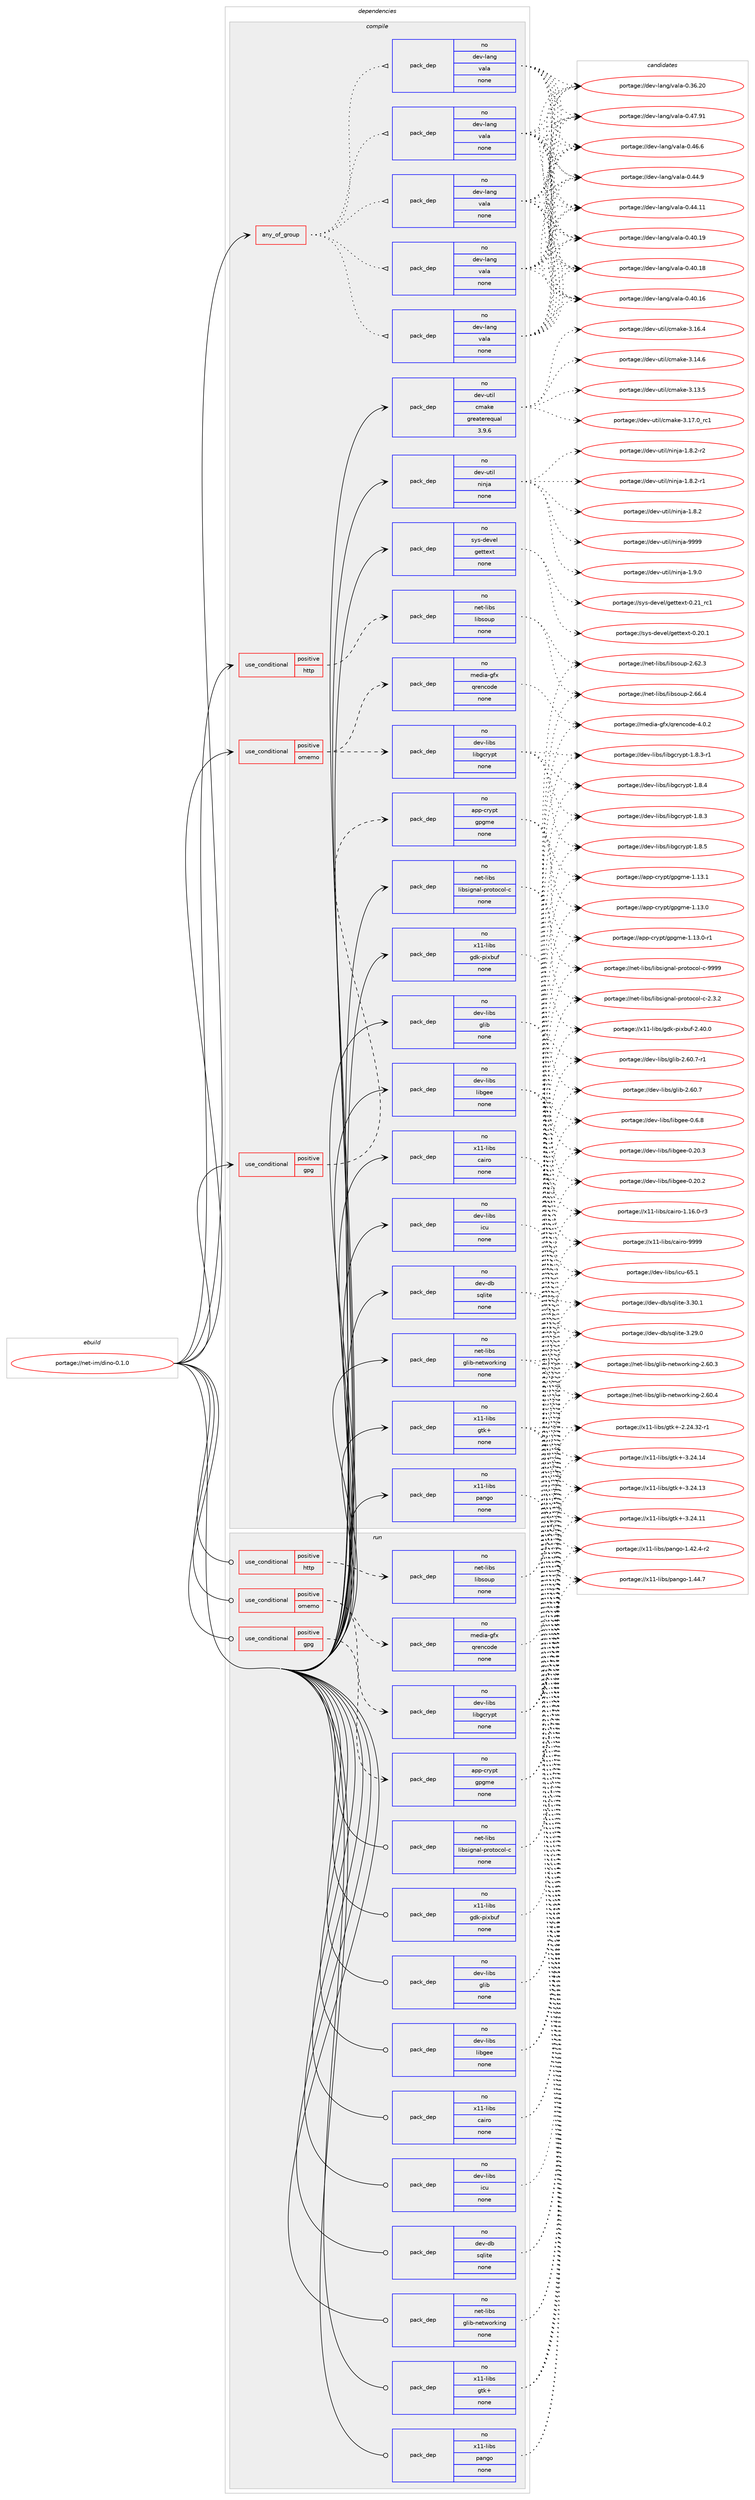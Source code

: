 digraph prolog {

# *************
# Graph options
# *************

newrank=true;
concentrate=true;
compound=true;
graph [rankdir=LR,fontname=Helvetica,fontsize=10,ranksep=1.5];#, ranksep=2.5, nodesep=0.2];
edge  [arrowhead=vee];
node  [fontname=Helvetica,fontsize=10];

# **********
# The ebuild
# **********

subgraph cluster_leftcol {
color=gray;
rank=same;
label=<<i>ebuild</i>>;
id [label="portage://net-im/dino-0.1.0", color=red, width=4, href="../net-im/dino-0.1.0.svg"];
}

# ****************
# The dependencies
# ****************

subgraph cluster_midcol {
color=gray;
label=<<i>dependencies</i>>;
subgraph cluster_compile {
fillcolor="#eeeeee";
style=filled;
label=<<i>compile</i>>;
subgraph any1776 {
dependency99131 [label=<<TABLE BORDER="0" CELLBORDER="1" CELLSPACING="0" CELLPADDING="4"><TR><TD CELLPADDING="10">any_of_group</TD></TR></TABLE>>, shape=none, color=red];subgraph pack74985 {
dependency99132 [label=<<TABLE BORDER="0" CELLBORDER="1" CELLSPACING="0" CELLPADDING="4" WIDTH="220"><TR><TD ROWSPAN="6" CELLPADDING="30">pack_dep</TD></TR><TR><TD WIDTH="110">no</TD></TR><TR><TD>dev-lang</TD></TR><TR><TD>vala</TD></TR><TR><TD>none</TD></TR><TR><TD></TD></TR></TABLE>>, shape=none, color=blue];
}
dependency99131:e -> dependency99132:w [weight=20,style="dotted",arrowhead="oinv"];
subgraph pack74986 {
dependency99133 [label=<<TABLE BORDER="0" CELLBORDER="1" CELLSPACING="0" CELLPADDING="4" WIDTH="220"><TR><TD ROWSPAN="6" CELLPADDING="30">pack_dep</TD></TR><TR><TD WIDTH="110">no</TD></TR><TR><TD>dev-lang</TD></TR><TR><TD>vala</TD></TR><TR><TD>none</TD></TR><TR><TD></TD></TR></TABLE>>, shape=none, color=blue];
}
dependency99131:e -> dependency99133:w [weight=20,style="dotted",arrowhead="oinv"];
subgraph pack74987 {
dependency99134 [label=<<TABLE BORDER="0" CELLBORDER="1" CELLSPACING="0" CELLPADDING="4" WIDTH="220"><TR><TD ROWSPAN="6" CELLPADDING="30">pack_dep</TD></TR><TR><TD WIDTH="110">no</TD></TR><TR><TD>dev-lang</TD></TR><TR><TD>vala</TD></TR><TR><TD>none</TD></TR><TR><TD></TD></TR></TABLE>>, shape=none, color=blue];
}
dependency99131:e -> dependency99134:w [weight=20,style="dotted",arrowhead="oinv"];
subgraph pack74988 {
dependency99135 [label=<<TABLE BORDER="0" CELLBORDER="1" CELLSPACING="0" CELLPADDING="4" WIDTH="220"><TR><TD ROWSPAN="6" CELLPADDING="30">pack_dep</TD></TR><TR><TD WIDTH="110">no</TD></TR><TR><TD>dev-lang</TD></TR><TR><TD>vala</TD></TR><TR><TD>none</TD></TR><TR><TD></TD></TR></TABLE>>, shape=none, color=blue];
}
dependency99131:e -> dependency99135:w [weight=20,style="dotted",arrowhead="oinv"];
subgraph pack74989 {
dependency99136 [label=<<TABLE BORDER="0" CELLBORDER="1" CELLSPACING="0" CELLPADDING="4" WIDTH="220"><TR><TD ROWSPAN="6" CELLPADDING="30">pack_dep</TD></TR><TR><TD WIDTH="110">no</TD></TR><TR><TD>dev-lang</TD></TR><TR><TD>vala</TD></TR><TR><TD>none</TD></TR><TR><TD></TD></TR></TABLE>>, shape=none, color=blue];
}
dependency99131:e -> dependency99136:w [weight=20,style="dotted",arrowhead="oinv"];
}
id:e -> dependency99131:w [weight=20,style="solid",arrowhead="vee"];
subgraph cond22283 {
dependency99137 [label=<<TABLE BORDER="0" CELLBORDER="1" CELLSPACING="0" CELLPADDING="4"><TR><TD ROWSPAN="3" CELLPADDING="10">use_conditional</TD></TR><TR><TD>positive</TD></TR><TR><TD>gpg</TD></TR></TABLE>>, shape=none, color=red];
subgraph pack74990 {
dependency99138 [label=<<TABLE BORDER="0" CELLBORDER="1" CELLSPACING="0" CELLPADDING="4" WIDTH="220"><TR><TD ROWSPAN="6" CELLPADDING="30">pack_dep</TD></TR><TR><TD WIDTH="110">no</TD></TR><TR><TD>app-crypt</TD></TR><TR><TD>gpgme</TD></TR><TR><TD>none</TD></TR><TR><TD></TD></TR></TABLE>>, shape=none, color=blue];
}
dependency99137:e -> dependency99138:w [weight=20,style="dashed",arrowhead="vee"];
}
id:e -> dependency99137:w [weight=20,style="solid",arrowhead="vee"];
subgraph cond22284 {
dependency99139 [label=<<TABLE BORDER="0" CELLBORDER="1" CELLSPACING="0" CELLPADDING="4"><TR><TD ROWSPAN="3" CELLPADDING="10">use_conditional</TD></TR><TR><TD>positive</TD></TR><TR><TD>http</TD></TR></TABLE>>, shape=none, color=red];
subgraph pack74991 {
dependency99140 [label=<<TABLE BORDER="0" CELLBORDER="1" CELLSPACING="0" CELLPADDING="4" WIDTH="220"><TR><TD ROWSPAN="6" CELLPADDING="30">pack_dep</TD></TR><TR><TD WIDTH="110">no</TD></TR><TR><TD>net-libs</TD></TR><TR><TD>libsoup</TD></TR><TR><TD>none</TD></TR><TR><TD></TD></TR></TABLE>>, shape=none, color=blue];
}
dependency99139:e -> dependency99140:w [weight=20,style="dashed",arrowhead="vee"];
}
id:e -> dependency99139:w [weight=20,style="solid",arrowhead="vee"];
subgraph cond22285 {
dependency99141 [label=<<TABLE BORDER="0" CELLBORDER="1" CELLSPACING="0" CELLPADDING="4"><TR><TD ROWSPAN="3" CELLPADDING="10">use_conditional</TD></TR><TR><TD>positive</TD></TR><TR><TD>omemo</TD></TR></TABLE>>, shape=none, color=red];
subgraph pack74992 {
dependency99142 [label=<<TABLE BORDER="0" CELLBORDER="1" CELLSPACING="0" CELLPADDING="4" WIDTH="220"><TR><TD ROWSPAN="6" CELLPADDING="30">pack_dep</TD></TR><TR><TD WIDTH="110">no</TD></TR><TR><TD>dev-libs</TD></TR><TR><TD>libgcrypt</TD></TR><TR><TD>none</TD></TR><TR><TD></TD></TR></TABLE>>, shape=none, color=blue];
}
dependency99141:e -> dependency99142:w [weight=20,style="dashed",arrowhead="vee"];
subgraph pack74993 {
dependency99143 [label=<<TABLE BORDER="0" CELLBORDER="1" CELLSPACING="0" CELLPADDING="4" WIDTH="220"><TR><TD ROWSPAN="6" CELLPADDING="30">pack_dep</TD></TR><TR><TD WIDTH="110">no</TD></TR><TR><TD>media-gfx</TD></TR><TR><TD>qrencode</TD></TR><TR><TD>none</TD></TR><TR><TD></TD></TR></TABLE>>, shape=none, color=blue];
}
dependency99141:e -> dependency99143:w [weight=20,style="dashed",arrowhead="vee"];
}
id:e -> dependency99141:w [weight=20,style="solid",arrowhead="vee"];
subgraph pack74994 {
dependency99144 [label=<<TABLE BORDER="0" CELLBORDER="1" CELLSPACING="0" CELLPADDING="4" WIDTH="220"><TR><TD ROWSPAN="6" CELLPADDING="30">pack_dep</TD></TR><TR><TD WIDTH="110">no</TD></TR><TR><TD>dev-db</TD></TR><TR><TD>sqlite</TD></TR><TR><TD>none</TD></TR><TR><TD></TD></TR></TABLE>>, shape=none, color=blue];
}
id:e -> dependency99144:w [weight=20,style="solid",arrowhead="vee"];
subgraph pack74995 {
dependency99145 [label=<<TABLE BORDER="0" CELLBORDER="1" CELLSPACING="0" CELLPADDING="4" WIDTH="220"><TR><TD ROWSPAN="6" CELLPADDING="30">pack_dep</TD></TR><TR><TD WIDTH="110">no</TD></TR><TR><TD>dev-libs</TD></TR><TR><TD>glib</TD></TR><TR><TD>none</TD></TR><TR><TD></TD></TR></TABLE>>, shape=none, color=blue];
}
id:e -> dependency99145:w [weight=20,style="solid",arrowhead="vee"];
subgraph pack74996 {
dependency99146 [label=<<TABLE BORDER="0" CELLBORDER="1" CELLSPACING="0" CELLPADDING="4" WIDTH="220"><TR><TD ROWSPAN="6" CELLPADDING="30">pack_dep</TD></TR><TR><TD WIDTH="110">no</TD></TR><TR><TD>dev-libs</TD></TR><TR><TD>icu</TD></TR><TR><TD>none</TD></TR><TR><TD></TD></TR></TABLE>>, shape=none, color=blue];
}
id:e -> dependency99146:w [weight=20,style="solid",arrowhead="vee"];
subgraph pack74997 {
dependency99147 [label=<<TABLE BORDER="0" CELLBORDER="1" CELLSPACING="0" CELLPADDING="4" WIDTH="220"><TR><TD ROWSPAN="6" CELLPADDING="30">pack_dep</TD></TR><TR><TD WIDTH="110">no</TD></TR><TR><TD>dev-libs</TD></TR><TR><TD>libgee</TD></TR><TR><TD>none</TD></TR><TR><TD></TD></TR></TABLE>>, shape=none, color=blue];
}
id:e -> dependency99147:w [weight=20,style="solid",arrowhead="vee"];
subgraph pack74998 {
dependency99148 [label=<<TABLE BORDER="0" CELLBORDER="1" CELLSPACING="0" CELLPADDING="4" WIDTH="220"><TR><TD ROWSPAN="6" CELLPADDING="30">pack_dep</TD></TR><TR><TD WIDTH="110">no</TD></TR><TR><TD>dev-util</TD></TR><TR><TD>cmake</TD></TR><TR><TD>greaterequal</TD></TR><TR><TD>3.9.6</TD></TR></TABLE>>, shape=none, color=blue];
}
id:e -> dependency99148:w [weight=20,style="solid",arrowhead="vee"];
subgraph pack74999 {
dependency99149 [label=<<TABLE BORDER="0" CELLBORDER="1" CELLSPACING="0" CELLPADDING="4" WIDTH="220"><TR><TD ROWSPAN="6" CELLPADDING="30">pack_dep</TD></TR><TR><TD WIDTH="110">no</TD></TR><TR><TD>dev-util</TD></TR><TR><TD>ninja</TD></TR><TR><TD>none</TD></TR><TR><TD></TD></TR></TABLE>>, shape=none, color=blue];
}
id:e -> dependency99149:w [weight=20,style="solid",arrowhead="vee"];
subgraph pack75000 {
dependency99150 [label=<<TABLE BORDER="0" CELLBORDER="1" CELLSPACING="0" CELLPADDING="4" WIDTH="220"><TR><TD ROWSPAN="6" CELLPADDING="30">pack_dep</TD></TR><TR><TD WIDTH="110">no</TD></TR><TR><TD>net-libs</TD></TR><TR><TD>glib-networking</TD></TR><TR><TD>none</TD></TR><TR><TD></TD></TR></TABLE>>, shape=none, color=blue];
}
id:e -> dependency99150:w [weight=20,style="solid",arrowhead="vee"];
subgraph pack75001 {
dependency99151 [label=<<TABLE BORDER="0" CELLBORDER="1" CELLSPACING="0" CELLPADDING="4" WIDTH="220"><TR><TD ROWSPAN="6" CELLPADDING="30">pack_dep</TD></TR><TR><TD WIDTH="110">no</TD></TR><TR><TD>net-libs</TD></TR><TR><TD>libsignal-protocol-c</TD></TR><TR><TD>none</TD></TR><TR><TD></TD></TR></TABLE>>, shape=none, color=blue];
}
id:e -> dependency99151:w [weight=20,style="solid",arrowhead="vee"];
subgraph pack75002 {
dependency99152 [label=<<TABLE BORDER="0" CELLBORDER="1" CELLSPACING="0" CELLPADDING="4" WIDTH="220"><TR><TD ROWSPAN="6" CELLPADDING="30">pack_dep</TD></TR><TR><TD WIDTH="110">no</TD></TR><TR><TD>sys-devel</TD></TR><TR><TD>gettext</TD></TR><TR><TD>none</TD></TR><TR><TD></TD></TR></TABLE>>, shape=none, color=blue];
}
id:e -> dependency99152:w [weight=20,style="solid",arrowhead="vee"];
subgraph pack75003 {
dependency99153 [label=<<TABLE BORDER="0" CELLBORDER="1" CELLSPACING="0" CELLPADDING="4" WIDTH="220"><TR><TD ROWSPAN="6" CELLPADDING="30">pack_dep</TD></TR><TR><TD WIDTH="110">no</TD></TR><TR><TD>x11-libs</TD></TR><TR><TD>cairo</TD></TR><TR><TD>none</TD></TR><TR><TD></TD></TR></TABLE>>, shape=none, color=blue];
}
id:e -> dependency99153:w [weight=20,style="solid",arrowhead="vee"];
subgraph pack75004 {
dependency99154 [label=<<TABLE BORDER="0" CELLBORDER="1" CELLSPACING="0" CELLPADDING="4" WIDTH="220"><TR><TD ROWSPAN="6" CELLPADDING="30">pack_dep</TD></TR><TR><TD WIDTH="110">no</TD></TR><TR><TD>x11-libs</TD></TR><TR><TD>gdk-pixbuf</TD></TR><TR><TD>none</TD></TR><TR><TD></TD></TR></TABLE>>, shape=none, color=blue];
}
id:e -> dependency99154:w [weight=20,style="solid",arrowhead="vee"];
subgraph pack75005 {
dependency99155 [label=<<TABLE BORDER="0" CELLBORDER="1" CELLSPACING="0" CELLPADDING="4" WIDTH="220"><TR><TD ROWSPAN="6" CELLPADDING="30">pack_dep</TD></TR><TR><TD WIDTH="110">no</TD></TR><TR><TD>x11-libs</TD></TR><TR><TD>gtk+</TD></TR><TR><TD>none</TD></TR><TR><TD></TD></TR></TABLE>>, shape=none, color=blue];
}
id:e -> dependency99155:w [weight=20,style="solid",arrowhead="vee"];
subgraph pack75006 {
dependency99156 [label=<<TABLE BORDER="0" CELLBORDER="1" CELLSPACING="0" CELLPADDING="4" WIDTH="220"><TR><TD ROWSPAN="6" CELLPADDING="30">pack_dep</TD></TR><TR><TD WIDTH="110">no</TD></TR><TR><TD>x11-libs</TD></TR><TR><TD>pango</TD></TR><TR><TD>none</TD></TR><TR><TD></TD></TR></TABLE>>, shape=none, color=blue];
}
id:e -> dependency99156:w [weight=20,style="solid",arrowhead="vee"];
}
subgraph cluster_compileandrun {
fillcolor="#eeeeee";
style=filled;
label=<<i>compile and run</i>>;
}
subgraph cluster_run {
fillcolor="#eeeeee";
style=filled;
label=<<i>run</i>>;
subgraph cond22286 {
dependency99157 [label=<<TABLE BORDER="0" CELLBORDER="1" CELLSPACING="0" CELLPADDING="4"><TR><TD ROWSPAN="3" CELLPADDING="10">use_conditional</TD></TR><TR><TD>positive</TD></TR><TR><TD>gpg</TD></TR></TABLE>>, shape=none, color=red];
subgraph pack75007 {
dependency99158 [label=<<TABLE BORDER="0" CELLBORDER="1" CELLSPACING="0" CELLPADDING="4" WIDTH="220"><TR><TD ROWSPAN="6" CELLPADDING="30">pack_dep</TD></TR><TR><TD WIDTH="110">no</TD></TR><TR><TD>app-crypt</TD></TR><TR><TD>gpgme</TD></TR><TR><TD>none</TD></TR><TR><TD></TD></TR></TABLE>>, shape=none, color=blue];
}
dependency99157:e -> dependency99158:w [weight=20,style="dashed",arrowhead="vee"];
}
id:e -> dependency99157:w [weight=20,style="solid",arrowhead="odot"];
subgraph cond22287 {
dependency99159 [label=<<TABLE BORDER="0" CELLBORDER="1" CELLSPACING="0" CELLPADDING="4"><TR><TD ROWSPAN="3" CELLPADDING="10">use_conditional</TD></TR><TR><TD>positive</TD></TR><TR><TD>http</TD></TR></TABLE>>, shape=none, color=red];
subgraph pack75008 {
dependency99160 [label=<<TABLE BORDER="0" CELLBORDER="1" CELLSPACING="0" CELLPADDING="4" WIDTH="220"><TR><TD ROWSPAN="6" CELLPADDING="30">pack_dep</TD></TR><TR><TD WIDTH="110">no</TD></TR><TR><TD>net-libs</TD></TR><TR><TD>libsoup</TD></TR><TR><TD>none</TD></TR><TR><TD></TD></TR></TABLE>>, shape=none, color=blue];
}
dependency99159:e -> dependency99160:w [weight=20,style="dashed",arrowhead="vee"];
}
id:e -> dependency99159:w [weight=20,style="solid",arrowhead="odot"];
subgraph cond22288 {
dependency99161 [label=<<TABLE BORDER="0" CELLBORDER="1" CELLSPACING="0" CELLPADDING="4"><TR><TD ROWSPAN="3" CELLPADDING="10">use_conditional</TD></TR><TR><TD>positive</TD></TR><TR><TD>omemo</TD></TR></TABLE>>, shape=none, color=red];
subgraph pack75009 {
dependency99162 [label=<<TABLE BORDER="0" CELLBORDER="1" CELLSPACING="0" CELLPADDING="4" WIDTH="220"><TR><TD ROWSPAN="6" CELLPADDING="30">pack_dep</TD></TR><TR><TD WIDTH="110">no</TD></TR><TR><TD>dev-libs</TD></TR><TR><TD>libgcrypt</TD></TR><TR><TD>none</TD></TR><TR><TD></TD></TR></TABLE>>, shape=none, color=blue];
}
dependency99161:e -> dependency99162:w [weight=20,style="dashed",arrowhead="vee"];
subgraph pack75010 {
dependency99163 [label=<<TABLE BORDER="0" CELLBORDER="1" CELLSPACING="0" CELLPADDING="4" WIDTH="220"><TR><TD ROWSPAN="6" CELLPADDING="30">pack_dep</TD></TR><TR><TD WIDTH="110">no</TD></TR><TR><TD>media-gfx</TD></TR><TR><TD>qrencode</TD></TR><TR><TD>none</TD></TR><TR><TD></TD></TR></TABLE>>, shape=none, color=blue];
}
dependency99161:e -> dependency99163:w [weight=20,style="dashed",arrowhead="vee"];
}
id:e -> dependency99161:w [weight=20,style="solid",arrowhead="odot"];
subgraph pack75011 {
dependency99164 [label=<<TABLE BORDER="0" CELLBORDER="1" CELLSPACING="0" CELLPADDING="4" WIDTH="220"><TR><TD ROWSPAN="6" CELLPADDING="30">pack_dep</TD></TR><TR><TD WIDTH="110">no</TD></TR><TR><TD>dev-db</TD></TR><TR><TD>sqlite</TD></TR><TR><TD>none</TD></TR><TR><TD></TD></TR></TABLE>>, shape=none, color=blue];
}
id:e -> dependency99164:w [weight=20,style="solid",arrowhead="odot"];
subgraph pack75012 {
dependency99165 [label=<<TABLE BORDER="0" CELLBORDER="1" CELLSPACING="0" CELLPADDING="4" WIDTH="220"><TR><TD ROWSPAN="6" CELLPADDING="30">pack_dep</TD></TR><TR><TD WIDTH="110">no</TD></TR><TR><TD>dev-libs</TD></TR><TR><TD>glib</TD></TR><TR><TD>none</TD></TR><TR><TD></TD></TR></TABLE>>, shape=none, color=blue];
}
id:e -> dependency99165:w [weight=20,style="solid",arrowhead="odot"];
subgraph pack75013 {
dependency99166 [label=<<TABLE BORDER="0" CELLBORDER="1" CELLSPACING="0" CELLPADDING="4" WIDTH="220"><TR><TD ROWSPAN="6" CELLPADDING="30">pack_dep</TD></TR><TR><TD WIDTH="110">no</TD></TR><TR><TD>dev-libs</TD></TR><TR><TD>icu</TD></TR><TR><TD>none</TD></TR><TR><TD></TD></TR></TABLE>>, shape=none, color=blue];
}
id:e -> dependency99166:w [weight=20,style="solid",arrowhead="odot"];
subgraph pack75014 {
dependency99167 [label=<<TABLE BORDER="0" CELLBORDER="1" CELLSPACING="0" CELLPADDING="4" WIDTH="220"><TR><TD ROWSPAN="6" CELLPADDING="30">pack_dep</TD></TR><TR><TD WIDTH="110">no</TD></TR><TR><TD>dev-libs</TD></TR><TR><TD>libgee</TD></TR><TR><TD>none</TD></TR><TR><TD></TD></TR></TABLE>>, shape=none, color=blue];
}
id:e -> dependency99167:w [weight=20,style="solid",arrowhead="odot"];
subgraph pack75015 {
dependency99168 [label=<<TABLE BORDER="0" CELLBORDER="1" CELLSPACING="0" CELLPADDING="4" WIDTH="220"><TR><TD ROWSPAN="6" CELLPADDING="30">pack_dep</TD></TR><TR><TD WIDTH="110">no</TD></TR><TR><TD>net-libs</TD></TR><TR><TD>glib-networking</TD></TR><TR><TD>none</TD></TR><TR><TD></TD></TR></TABLE>>, shape=none, color=blue];
}
id:e -> dependency99168:w [weight=20,style="solid",arrowhead="odot"];
subgraph pack75016 {
dependency99169 [label=<<TABLE BORDER="0" CELLBORDER="1" CELLSPACING="0" CELLPADDING="4" WIDTH="220"><TR><TD ROWSPAN="6" CELLPADDING="30">pack_dep</TD></TR><TR><TD WIDTH="110">no</TD></TR><TR><TD>net-libs</TD></TR><TR><TD>libsignal-protocol-c</TD></TR><TR><TD>none</TD></TR><TR><TD></TD></TR></TABLE>>, shape=none, color=blue];
}
id:e -> dependency99169:w [weight=20,style="solid",arrowhead="odot"];
subgraph pack75017 {
dependency99170 [label=<<TABLE BORDER="0" CELLBORDER="1" CELLSPACING="0" CELLPADDING="4" WIDTH="220"><TR><TD ROWSPAN="6" CELLPADDING="30">pack_dep</TD></TR><TR><TD WIDTH="110">no</TD></TR><TR><TD>x11-libs</TD></TR><TR><TD>cairo</TD></TR><TR><TD>none</TD></TR><TR><TD></TD></TR></TABLE>>, shape=none, color=blue];
}
id:e -> dependency99170:w [weight=20,style="solid",arrowhead="odot"];
subgraph pack75018 {
dependency99171 [label=<<TABLE BORDER="0" CELLBORDER="1" CELLSPACING="0" CELLPADDING="4" WIDTH="220"><TR><TD ROWSPAN="6" CELLPADDING="30">pack_dep</TD></TR><TR><TD WIDTH="110">no</TD></TR><TR><TD>x11-libs</TD></TR><TR><TD>gdk-pixbuf</TD></TR><TR><TD>none</TD></TR><TR><TD></TD></TR></TABLE>>, shape=none, color=blue];
}
id:e -> dependency99171:w [weight=20,style="solid",arrowhead="odot"];
subgraph pack75019 {
dependency99172 [label=<<TABLE BORDER="0" CELLBORDER="1" CELLSPACING="0" CELLPADDING="4" WIDTH="220"><TR><TD ROWSPAN="6" CELLPADDING="30">pack_dep</TD></TR><TR><TD WIDTH="110">no</TD></TR><TR><TD>x11-libs</TD></TR><TR><TD>gtk+</TD></TR><TR><TD>none</TD></TR><TR><TD></TD></TR></TABLE>>, shape=none, color=blue];
}
id:e -> dependency99172:w [weight=20,style="solid",arrowhead="odot"];
subgraph pack75020 {
dependency99173 [label=<<TABLE BORDER="0" CELLBORDER="1" CELLSPACING="0" CELLPADDING="4" WIDTH="220"><TR><TD ROWSPAN="6" CELLPADDING="30">pack_dep</TD></TR><TR><TD WIDTH="110">no</TD></TR><TR><TD>x11-libs</TD></TR><TR><TD>pango</TD></TR><TR><TD>none</TD></TR><TR><TD></TD></TR></TABLE>>, shape=none, color=blue];
}
id:e -> dependency99173:w [weight=20,style="solid",arrowhead="odot"];
}
}

# **************
# The candidates
# **************

subgraph cluster_choices {
rank=same;
color=gray;
label=<<i>candidates</i>>;

subgraph choice74985 {
color=black;
nodesep=1;
choice10010111845108971101034711897108974548465255465749 [label="portage://dev-lang/vala-0.47.91", color=red, width=4,href="../dev-lang/vala-0.47.91.svg"];
choice100101118451089711010347118971089745484652544654 [label="portage://dev-lang/vala-0.46.6", color=red, width=4,href="../dev-lang/vala-0.46.6.svg"];
choice100101118451089711010347118971089745484652524657 [label="portage://dev-lang/vala-0.44.9", color=red, width=4,href="../dev-lang/vala-0.44.9.svg"];
choice10010111845108971101034711897108974548465252464949 [label="portage://dev-lang/vala-0.44.11", color=red, width=4,href="../dev-lang/vala-0.44.11.svg"];
choice10010111845108971101034711897108974548465248464957 [label="portage://dev-lang/vala-0.40.19", color=red, width=4,href="../dev-lang/vala-0.40.19.svg"];
choice10010111845108971101034711897108974548465248464956 [label="portage://dev-lang/vala-0.40.18", color=red, width=4,href="../dev-lang/vala-0.40.18.svg"];
choice10010111845108971101034711897108974548465248464954 [label="portage://dev-lang/vala-0.40.16", color=red, width=4,href="../dev-lang/vala-0.40.16.svg"];
choice10010111845108971101034711897108974548465154465048 [label="portage://dev-lang/vala-0.36.20", color=red, width=4,href="../dev-lang/vala-0.36.20.svg"];
dependency99132:e -> choice10010111845108971101034711897108974548465255465749:w [style=dotted,weight="100"];
dependency99132:e -> choice100101118451089711010347118971089745484652544654:w [style=dotted,weight="100"];
dependency99132:e -> choice100101118451089711010347118971089745484652524657:w [style=dotted,weight="100"];
dependency99132:e -> choice10010111845108971101034711897108974548465252464949:w [style=dotted,weight="100"];
dependency99132:e -> choice10010111845108971101034711897108974548465248464957:w [style=dotted,weight="100"];
dependency99132:e -> choice10010111845108971101034711897108974548465248464956:w [style=dotted,weight="100"];
dependency99132:e -> choice10010111845108971101034711897108974548465248464954:w [style=dotted,weight="100"];
dependency99132:e -> choice10010111845108971101034711897108974548465154465048:w [style=dotted,weight="100"];
}
subgraph choice74986 {
color=black;
nodesep=1;
choice10010111845108971101034711897108974548465255465749 [label="portage://dev-lang/vala-0.47.91", color=red, width=4,href="../dev-lang/vala-0.47.91.svg"];
choice100101118451089711010347118971089745484652544654 [label="portage://dev-lang/vala-0.46.6", color=red, width=4,href="../dev-lang/vala-0.46.6.svg"];
choice100101118451089711010347118971089745484652524657 [label="portage://dev-lang/vala-0.44.9", color=red, width=4,href="../dev-lang/vala-0.44.9.svg"];
choice10010111845108971101034711897108974548465252464949 [label="portage://dev-lang/vala-0.44.11", color=red, width=4,href="../dev-lang/vala-0.44.11.svg"];
choice10010111845108971101034711897108974548465248464957 [label="portage://dev-lang/vala-0.40.19", color=red, width=4,href="../dev-lang/vala-0.40.19.svg"];
choice10010111845108971101034711897108974548465248464956 [label="portage://dev-lang/vala-0.40.18", color=red, width=4,href="../dev-lang/vala-0.40.18.svg"];
choice10010111845108971101034711897108974548465248464954 [label="portage://dev-lang/vala-0.40.16", color=red, width=4,href="../dev-lang/vala-0.40.16.svg"];
choice10010111845108971101034711897108974548465154465048 [label="portage://dev-lang/vala-0.36.20", color=red, width=4,href="../dev-lang/vala-0.36.20.svg"];
dependency99133:e -> choice10010111845108971101034711897108974548465255465749:w [style=dotted,weight="100"];
dependency99133:e -> choice100101118451089711010347118971089745484652544654:w [style=dotted,weight="100"];
dependency99133:e -> choice100101118451089711010347118971089745484652524657:w [style=dotted,weight="100"];
dependency99133:e -> choice10010111845108971101034711897108974548465252464949:w [style=dotted,weight="100"];
dependency99133:e -> choice10010111845108971101034711897108974548465248464957:w [style=dotted,weight="100"];
dependency99133:e -> choice10010111845108971101034711897108974548465248464956:w [style=dotted,weight="100"];
dependency99133:e -> choice10010111845108971101034711897108974548465248464954:w [style=dotted,weight="100"];
dependency99133:e -> choice10010111845108971101034711897108974548465154465048:w [style=dotted,weight="100"];
}
subgraph choice74987 {
color=black;
nodesep=1;
choice10010111845108971101034711897108974548465255465749 [label="portage://dev-lang/vala-0.47.91", color=red, width=4,href="../dev-lang/vala-0.47.91.svg"];
choice100101118451089711010347118971089745484652544654 [label="portage://dev-lang/vala-0.46.6", color=red, width=4,href="../dev-lang/vala-0.46.6.svg"];
choice100101118451089711010347118971089745484652524657 [label="portage://dev-lang/vala-0.44.9", color=red, width=4,href="../dev-lang/vala-0.44.9.svg"];
choice10010111845108971101034711897108974548465252464949 [label="portage://dev-lang/vala-0.44.11", color=red, width=4,href="../dev-lang/vala-0.44.11.svg"];
choice10010111845108971101034711897108974548465248464957 [label="portage://dev-lang/vala-0.40.19", color=red, width=4,href="../dev-lang/vala-0.40.19.svg"];
choice10010111845108971101034711897108974548465248464956 [label="portage://dev-lang/vala-0.40.18", color=red, width=4,href="../dev-lang/vala-0.40.18.svg"];
choice10010111845108971101034711897108974548465248464954 [label="portage://dev-lang/vala-0.40.16", color=red, width=4,href="../dev-lang/vala-0.40.16.svg"];
choice10010111845108971101034711897108974548465154465048 [label="portage://dev-lang/vala-0.36.20", color=red, width=4,href="../dev-lang/vala-0.36.20.svg"];
dependency99134:e -> choice10010111845108971101034711897108974548465255465749:w [style=dotted,weight="100"];
dependency99134:e -> choice100101118451089711010347118971089745484652544654:w [style=dotted,weight="100"];
dependency99134:e -> choice100101118451089711010347118971089745484652524657:w [style=dotted,weight="100"];
dependency99134:e -> choice10010111845108971101034711897108974548465252464949:w [style=dotted,weight="100"];
dependency99134:e -> choice10010111845108971101034711897108974548465248464957:w [style=dotted,weight="100"];
dependency99134:e -> choice10010111845108971101034711897108974548465248464956:w [style=dotted,weight="100"];
dependency99134:e -> choice10010111845108971101034711897108974548465248464954:w [style=dotted,weight="100"];
dependency99134:e -> choice10010111845108971101034711897108974548465154465048:w [style=dotted,weight="100"];
}
subgraph choice74988 {
color=black;
nodesep=1;
choice10010111845108971101034711897108974548465255465749 [label="portage://dev-lang/vala-0.47.91", color=red, width=4,href="../dev-lang/vala-0.47.91.svg"];
choice100101118451089711010347118971089745484652544654 [label="portage://dev-lang/vala-0.46.6", color=red, width=4,href="../dev-lang/vala-0.46.6.svg"];
choice100101118451089711010347118971089745484652524657 [label="portage://dev-lang/vala-0.44.9", color=red, width=4,href="../dev-lang/vala-0.44.9.svg"];
choice10010111845108971101034711897108974548465252464949 [label="portage://dev-lang/vala-0.44.11", color=red, width=4,href="../dev-lang/vala-0.44.11.svg"];
choice10010111845108971101034711897108974548465248464957 [label="portage://dev-lang/vala-0.40.19", color=red, width=4,href="../dev-lang/vala-0.40.19.svg"];
choice10010111845108971101034711897108974548465248464956 [label="portage://dev-lang/vala-0.40.18", color=red, width=4,href="../dev-lang/vala-0.40.18.svg"];
choice10010111845108971101034711897108974548465248464954 [label="portage://dev-lang/vala-0.40.16", color=red, width=4,href="../dev-lang/vala-0.40.16.svg"];
choice10010111845108971101034711897108974548465154465048 [label="portage://dev-lang/vala-0.36.20", color=red, width=4,href="../dev-lang/vala-0.36.20.svg"];
dependency99135:e -> choice10010111845108971101034711897108974548465255465749:w [style=dotted,weight="100"];
dependency99135:e -> choice100101118451089711010347118971089745484652544654:w [style=dotted,weight="100"];
dependency99135:e -> choice100101118451089711010347118971089745484652524657:w [style=dotted,weight="100"];
dependency99135:e -> choice10010111845108971101034711897108974548465252464949:w [style=dotted,weight="100"];
dependency99135:e -> choice10010111845108971101034711897108974548465248464957:w [style=dotted,weight="100"];
dependency99135:e -> choice10010111845108971101034711897108974548465248464956:w [style=dotted,weight="100"];
dependency99135:e -> choice10010111845108971101034711897108974548465248464954:w [style=dotted,weight="100"];
dependency99135:e -> choice10010111845108971101034711897108974548465154465048:w [style=dotted,weight="100"];
}
subgraph choice74989 {
color=black;
nodesep=1;
choice10010111845108971101034711897108974548465255465749 [label="portage://dev-lang/vala-0.47.91", color=red, width=4,href="../dev-lang/vala-0.47.91.svg"];
choice100101118451089711010347118971089745484652544654 [label="portage://dev-lang/vala-0.46.6", color=red, width=4,href="../dev-lang/vala-0.46.6.svg"];
choice100101118451089711010347118971089745484652524657 [label="portage://dev-lang/vala-0.44.9", color=red, width=4,href="../dev-lang/vala-0.44.9.svg"];
choice10010111845108971101034711897108974548465252464949 [label="portage://dev-lang/vala-0.44.11", color=red, width=4,href="../dev-lang/vala-0.44.11.svg"];
choice10010111845108971101034711897108974548465248464957 [label="portage://dev-lang/vala-0.40.19", color=red, width=4,href="../dev-lang/vala-0.40.19.svg"];
choice10010111845108971101034711897108974548465248464956 [label="portage://dev-lang/vala-0.40.18", color=red, width=4,href="../dev-lang/vala-0.40.18.svg"];
choice10010111845108971101034711897108974548465248464954 [label="portage://dev-lang/vala-0.40.16", color=red, width=4,href="../dev-lang/vala-0.40.16.svg"];
choice10010111845108971101034711897108974548465154465048 [label="portage://dev-lang/vala-0.36.20", color=red, width=4,href="../dev-lang/vala-0.36.20.svg"];
dependency99136:e -> choice10010111845108971101034711897108974548465255465749:w [style=dotted,weight="100"];
dependency99136:e -> choice100101118451089711010347118971089745484652544654:w [style=dotted,weight="100"];
dependency99136:e -> choice100101118451089711010347118971089745484652524657:w [style=dotted,weight="100"];
dependency99136:e -> choice10010111845108971101034711897108974548465252464949:w [style=dotted,weight="100"];
dependency99136:e -> choice10010111845108971101034711897108974548465248464957:w [style=dotted,weight="100"];
dependency99136:e -> choice10010111845108971101034711897108974548465248464956:w [style=dotted,weight="100"];
dependency99136:e -> choice10010111845108971101034711897108974548465248464954:w [style=dotted,weight="100"];
dependency99136:e -> choice10010111845108971101034711897108974548465154465048:w [style=dotted,weight="100"];
}
subgraph choice74990 {
color=black;
nodesep=1;
choice9711211245991141211121164710311210310910145494649514649 [label="portage://app-crypt/gpgme-1.13.1", color=red, width=4,href="../app-crypt/gpgme-1.13.1.svg"];
choice97112112459911412111211647103112103109101454946495146484511449 [label="portage://app-crypt/gpgme-1.13.0-r1", color=red, width=4,href="../app-crypt/gpgme-1.13.0-r1.svg"];
choice9711211245991141211121164710311210310910145494649514648 [label="portage://app-crypt/gpgme-1.13.0", color=red, width=4,href="../app-crypt/gpgme-1.13.0.svg"];
dependency99138:e -> choice9711211245991141211121164710311210310910145494649514649:w [style=dotted,weight="100"];
dependency99138:e -> choice97112112459911412111211647103112103109101454946495146484511449:w [style=dotted,weight="100"];
dependency99138:e -> choice9711211245991141211121164710311210310910145494649514648:w [style=dotted,weight="100"];
}
subgraph choice74991 {
color=black;
nodesep=1;
choice1101011164510810598115471081059811511111711245504654544652 [label="portage://net-libs/libsoup-2.66.4", color=red, width=4,href="../net-libs/libsoup-2.66.4.svg"];
choice1101011164510810598115471081059811511111711245504654504651 [label="portage://net-libs/libsoup-2.62.3", color=red, width=4,href="../net-libs/libsoup-2.62.3.svg"];
dependency99140:e -> choice1101011164510810598115471081059811511111711245504654544652:w [style=dotted,weight="100"];
dependency99140:e -> choice1101011164510810598115471081059811511111711245504654504651:w [style=dotted,weight="100"];
}
subgraph choice74992 {
color=black;
nodesep=1;
choice1001011184510810598115471081059810399114121112116454946564653 [label="portage://dev-libs/libgcrypt-1.8.5", color=red, width=4,href="../dev-libs/libgcrypt-1.8.5.svg"];
choice1001011184510810598115471081059810399114121112116454946564652 [label="portage://dev-libs/libgcrypt-1.8.4", color=red, width=4,href="../dev-libs/libgcrypt-1.8.4.svg"];
choice10010111845108105981154710810598103991141211121164549465646514511449 [label="portage://dev-libs/libgcrypt-1.8.3-r1", color=red, width=4,href="../dev-libs/libgcrypt-1.8.3-r1.svg"];
choice1001011184510810598115471081059810399114121112116454946564651 [label="portage://dev-libs/libgcrypt-1.8.3", color=red, width=4,href="../dev-libs/libgcrypt-1.8.3.svg"];
dependency99142:e -> choice1001011184510810598115471081059810399114121112116454946564653:w [style=dotted,weight="100"];
dependency99142:e -> choice1001011184510810598115471081059810399114121112116454946564652:w [style=dotted,weight="100"];
dependency99142:e -> choice10010111845108105981154710810598103991141211121164549465646514511449:w [style=dotted,weight="100"];
dependency99142:e -> choice1001011184510810598115471081059810399114121112116454946564651:w [style=dotted,weight="100"];
}
subgraph choice74993 {
color=black;
nodesep=1;
choice10910110010597451031021204711311410111099111100101455246484650 [label="portage://media-gfx/qrencode-4.0.2", color=red, width=4,href="../media-gfx/qrencode-4.0.2.svg"];
dependency99143:e -> choice10910110010597451031021204711311410111099111100101455246484650:w [style=dotted,weight="100"];
}
subgraph choice74994 {
color=black;
nodesep=1;
choice10010111845100984711511310810511610145514651484649 [label="portage://dev-db/sqlite-3.30.1", color=red, width=4,href="../dev-db/sqlite-3.30.1.svg"];
choice10010111845100984711511310810511610145514650574648 [label="portage://dev-db/sqlite-3.29.0", color=red, width=4,href="../dev-db/sqlite-3.29.0.svg"];
dependency99144:e -> choice10010111845100984711511310810511610145514651484649:w [style=dotted,weight="100"];
dependency99144:e -> choice10010111845100984711511310810511610145514650574648:w [style=dotted,weight="100"];
}
subgraph choice74995 {
color=black;
nodesep=1;
choice10010111845108105981154710310810598455046544846554511449 [label="portage://dev-libs/glib-2.60.7-r1", color=red, width=4,href="../dev-libs/glib-2.60.7-r1.svg"];
choice1001011184510810598115471031081059845504654484655 [label="portage://dev-libs/glib-2.60.7", color=red, width=4,href="../dev-libs/glib-2.60.7.svg"];
dependency99145:e -> choice10010111845108105981154710310810598455046544846554511449:w [style=dotted,weight="100"];
dependency99145:e -> choice1001011184510810598115471031081059845504654484655:w [style=dotted,weight="100"];
}
subgraph choice74996 {
color=black;
nodesep=1;
choice100101118451081059811547105991174554534649 [label="portage://dev-libs/icu-65.1", color=red, width=4,href="../dev-libs/icu-65.1.svg"];
dependency99146:e -> choice100101118451081059811547105991174554534649:w [style=dotted,weight="100"];
}
subgraph choice74997 {
color=black;
nodesep=1;
choice10010111845108105981154710810598103101101454846544656 [label="portage://dev-libs/libgee-0.6.8", color=red, width=4,href="../dev-libs/libgee-0.6.8.svg"];
choice1001011184510810598115471081059810310110145484650484651 [label="portage://dev-libs/libgee-0.20.3", color=red, width=4,href="../dev-libs/libgee-0.20.3.svg"];
choice1001011184510810598115471081059810310110145484650484650 [label="portage://dev-libs/libgee-0.20.2", color=red, width=4,href="../dev-libs/libgee-0.20.2.svg"];
dependency99147:e -> choice10010111845108105981154710810598103101101454846544656:w [style=dotted,weight="100"];
dependency99147:e -> choice1001011184510810598115471081059810310110145484650484651:w [style=dotted,weight="100"];
dependency99147:e -> choice1001011184510810598115471081059810310110145484650484650:w [style=dotted,weight="100"];
}
subgraph choice74998 {
color=black;
nodesep=1;
choice1001011184511711610510847991099710710145514649554648951149949 [label="portage://dev-util/cmake-3.17.0_rc1", color=red, width=4,href="../dev-util/cmake-3.17.0_rc1.svg"];
choice1001011184511711610510847991099710710145514649544652 [label="portage://dev-util/cmake-3.16.4", color=red, width=4,href="../dev-util/cmake-3.16.4.svg"];
choice1001011184511711610510847991099710710145514649524654 [label="portage://dev-util/cmake-3.14.6", color=red, width=4,href="../dev-util/cmake-3.14.6.svg"];
choice1001011184511711610510847991099710710145514649514653 [label="portage://dev-util/cmake-3.13.5", color=red, width=4,href="../dev-util/cmake-3.13.5.svg"];
dependency99148:e -> choice1001011184511711610510847991099710710145514649554648951149949:w [style=dotted,weight="100"];
dependency99148:e -> choice1001011184511711610510847991099710710145514649544652:w [style=dotted,weight="100"];
dependency99148:e -> choice1001011184511711610510847991099710710145514649524654:w [style=dotted,weight="100"];
dependency99148:e -> choice1001011184511711610510847991099710710145514649514653:w [style=dotted,weight="100"];
}
subgraph choice74999 {
color=black;
nodesep=1;
choice1001011184511711610510847110105110106974557575757 [label="portage://dev-util/ninja-9999", color=red, width=4,href="../dev-util/ninja-9999.svg"];
choice100101118451171161051084711010511010697454946574648 [label="portage://dev-util/ninja-1.9.0", color=red, width=4,href="../dev-util/ninja-1.9.0.svg"];
choice1001011184511711610510847110105110106974549465646504511450 [label="portage://dev-util/ninja-1.8.2-r2", color=red, width=4,href="../dev-util/ninja-1.8.2-r2.svg"];
choice1001011184511711610510847110105110106974549465646504511449 [label="portage://dev-util/ninja-1.8.2-r1", color=red, width=4,href="../dev-util/ninja-1.8.2-r1.svg"];
choice100101118451171161051084711010511010697454946564650 [label="portage://dev-util/ninja-1.8.2", color=red, width=4,href="../dev-util/ninja-1.8.2.svg"];
dependency99149:e -> choice1001011184511711610510847110105110106974557575757:w [style=dotted,weight="100"];
dependency99149:e -> choice100101118451171161051084711010511010697454946574648:w [style=dotted,weight="100"];
dependency99149:e -> choice1001011184511711610510847110105110106974549465646504511450:w [style=dotted,weight="100"];
dependency99149:e -> choice1001011184511711610510847110105110106974549465646504511449:w [style=dotted,weight="100"];
dependency99149:e -> choice100101118451171161051084711010511010697454946564650:w [style=dotted,weight="100"];
}
subgraph choice75000 {
color=black;
nodesep=1;
choice110101116451081059811547103108105984511010111611911111410710511010345504654484652 [label="portage://net-libs/glib-networking-2.60.4", color=red, width=4,href="../net-libs/glib-networking-2.60.4.svg"];
choice110101116451081059811547103108105984511010111611911111410710511010345504654484651 [label="portage://net-libs/glib-networking-2.60.3", color=red, width=4,href="../net-libs/glib-networking-2.60.3.svg"];
dependency99150:e -> choice110101116451081059811547103108105984511010111611911111410710511010345504654484652:w [style=dotted,weight="100"];
dependency99150:e -> choice110101116451081059811547103108105984511010111611911111410710511010345504654484651:w [style=dotted,weight="100"];
}
subgraph choice75001 {
color=black;
nodesep=1;
choice1101011164510810598115471081059811510510311097108451121141111161119911110845994557575757 [label="portage://net-libs/libsignal-protocol-c-9999", color=red, width=4,href="../net-libs/libsignal-protocol-c-9999.svg"];
choice110101116451081059811547108105981151051031109710845112114111116111991111084599455046514650 [label="portage://net-libs/libsignal-protocol-c-2.3.2", color=red, width=4,href="../net-libs/libsignal-protocol-c-2.3.2.svg"];
dependency99151:e -> choice1101011164510810598115471081059811510510311097108451121141111161119911110845994557575757:w [style=dotted,weight="100"];
dependency99151:e -> choice110101116451081059811547108105981151051031109710845112114111116111991111084599455046514650:w [style=dotted,weight="100"];
}
subgraph choice75002 {
color=black;
nodesep=1;
choice11512111545100101118101108471031011161161011201164548465049951149949 [label="portage://sys-devel/gettext-0.21_rc1", color=red, width=4,href="../sys-devel/gettext-0.21_rc1.svg"];
choice115121115451001011181011084710310111611610112011645484650484649 [label="portage://sys-devel/gettext-0.20.1", color=red, width=4,href="../sys-devel/gettext-0.20.1.svg"];
dependency99152:e -> choice11512111545100101118101108471031011161161011201164548465049951149949:w [style=dotted,weight="100"];
dependency99152:e -> choice115121115451001011181011084710310111611610112011645484650484649:w [style=dotted,weight="100"];
}
subgraph choice75003 {
color=black;
nodesep=1;
choice120494945108105981154799971051141114557575757 [label="portage://x11-libs/cairo-9999", color=red, width=4,href="../x11-libs/cairo-9999.svg"];
choice12049494510810598115479997105114111454946495446484511451 [label="portage://x11-libs/cairo-1.16.0-r3", color=red, width=4,href="../x11-libs/cairo-1.16.0-r3.svg"];
dependency99153:e -> choice120494945108105981154799971051141114557575757:w [style=dotted,weight="100"];
dependency99153:e -> choice12049494510810598115479997105114111454946495446484511451:w [style=dotted,weight="100"];
}
subgraph choice75004 {
color=black;
nodesep=1;
choice1204949451081059811547103100107451121051209811710245504652484648 [label="portage://x11-libs/gdk-pixbuf-2.40.0", color=red, width=4,href="../x11-libs/gdk-pixbuf-2.40.0.svg"];
dependency99154:e -> choice1204949451081059811547103100107451121051209811710245504652484648:w [style=dotted,weight="100"];
}
subgraph choice75005 {
color=black;
nodesep=1;
choice1204949451081059811547103116107434551465052464952 [label="portage://x11-libs/gtk+-3.24.14", color=red, width=4,href="../x11-libs/gtk+-3.24.14.svg"];
choice1204949451081059811547103116107434551465052464951 [label="portage://x11-libs/gtk+-3.24.13", color=red, width=4,href="../x11-libs/gtk+-3.24.13.svg"];
choice1204949451081059811547103116107434551465052464949 [label="portage://x11-libs/gtk+-3.24.11", color=red, width=4,href="../x11-libs/gtk+-3.24.11.svg"];
choice12049494510810598115471031161074345504650524651504511449 [label="portage://x11-libs/gtk+-2.24.32-r1", color=red, width=4,href="../x11-libs/gtk+-2.24.32-r1.svg"];
dependency99155:e -> choice1204949451081059811547103116107434551465052464952:w [style=dotted,weight="100"];
dependency99155:e -> choice1204949451081059811547103116107434551465052464951:w [style=dotted,weight="100"];
dependency99155:e -> choice1204949451081059811547103116107434551465052464949:w [style=dotted,weight="100"];
dependency99155:e -> choice12049494510810598115471031161074345504650524651504511449:w [style=dotted,weight="100"];
}
subgraph choice75006 {
color=black;
nodesep=1;
choice12049494510810598115471129711010311145494652524655 [label="portage://x11-libs/pango-1.44.7", color=red, width=4,href="../x11-libs/pango-1.44.7.svg"];
choice120494945108105981154711297110103111454946525046524511450 [label="portage://x11-libs/pango-1.42.4-r2", color=red, width=4,href="../x11-libs/pango-1.42.4-r2.svg"];
dependency99156:e -> choice12049494510810598115471129711010311145494652524655:w [style=dotted,weight="100"];
dependency99156:e -> choice120494945108105981154711297110103111454946525046524511450:w [style=dotted,weight="100"];
}
subgraph choice75007 {
color=black;
nodesep=1;
choice9711211245991141211121164710311210310910145494649514649 [label="portage://app-crypt/gpgme-1.13.1", color=red, width=4,href="../app-crypt/gpgme-1.13.1.svg"];
choice97112112459911412111211647103112103109101454946495146484511449 [label="portage://app-crypt/gpgme-1.13.0-r1", color=red, width=4,href="../app-crypt/gpgme-1.13.0-r1.svg"];
choice9711211245991141211121164710311210310910145494649514648 [label="portage://app-crypt/gpgme-1.13.0", color=red, width=4,href="../app-crypt/gpgme-1.13.0.svg"];
dependency99158:e -> choice9711211245991141211121164710311210310910145494649514649:w [style=dotted,weight="100"];
dependency99158:e -> choice97112112459911412111211647103112103109101454946495146484511449:w [style=dotted,weight="100"];
dependency99158:e -> choice9711211245991141211121164710311210310910145494649514648:w [style=dotted,weight="100"];
}
subgraph choice75008 {
color=black;
nodesep=1;
choice1101011164510810598115471081059811511111711245504654544652 [label="portage://net-libs/libsoup-2.66.4", color=red, width=4,href="../net-libs/libsoup-2.66.4.svg"];
choice1101011164510810598115471081059811511111711245504654504651 [label="portage://net-libs/libsoup-2.62.3", color=red, width=4,href="../net-libs/libsoup-2.62.3.svg"];
dependency99160:e -> choice1101011164510810598115471081059811511111711245504654544652:w [style=dotted,weight="100"];
dependency99160:e -> choice1101011164510810598115471081059811511111711245504654504651:w [style=dotted,weight="100"];
}
subgraph choice75009 {
color=black;
nodesep=1;
choice1001011184510810598115471081059810399114121112116454946564653 [label="portage://dev-libs/libgcrypt-1.8.5", color=red, width=4,href="../dev-libs/libgcrypt-1.8.5.svg"];
choice1001011184510810598115471081059810399114121112116454946564652 [label="portage://dev-libs/libgcrypt-1.8.4", color=red, width=4,href="../dev-libs/libgcrypt-1.8.4.svg"];
choice10010111845108105981154710810598103991141211121164549465646514511449 [label="portage://dev-libs/libgcrypt-1.8.3-r1", color=red, width=4,href="../dev-libs/libgcrypt-1.8.3-r1.svg"];
choice1001011184510810598115471081059810399114121112116454946564651 [label="portage://dev-libs/libgcrypt-1.8.3", color=red, width=4,href="../dev-libs/libgcrypt-1.8.3.svg"];
dependency99162:e -> choice1001011184510810598115471081059810399114121112116454946564653:w [style=dotted,weight="100"];
dependency99162:e -> choice1001011184510810598115471081059810399114121112116454946564652:w [style=dotted,weight="100"];
dependency99162:e -> choice10010111845108105981154710810598103991141211121164549465646514511449:w [style=dotted,weight="100"];
dependency99162:e -> choice1001011184510810598115471081059810399114121112116454946564651:w [style=dotted,weight="100"];
}
subgraph choice75010 {
color=black;
nodesep=1;
choice10910110010597451031021204711311410111099111100101455246484650 [label="portage://media-gfx/qrencode-4.0.2", color=red, width=4,href="../media-gfx/qrencode-4.0.2.svg"];
dependency99163:e -> choice10910110010597451031021204711311410111099111100101455246484650:w [style=dotted,weight="100"];
}
subgraph choice75011 {
color=black;
nodesep=1;
choice10010111845100984711511310810511610145514651484649 [label="portage://dev-db/sqlite-3.30.1", color=red, width=4,href="../dev-db/sqlite-3.30.1.svg"];
choice10010111845100984711511310810511610145514650574648 [label="portage://dev-db/sqlite-3.29.0", color=red, width=4,href="../dev-db/sqlite-3.29.0.svg"];
dependency99164:e -> choice10010111845100984711511310810511610145514651484649:w [style=dotted,weight="100"];
dependency99164:e -> choice10010111845100984711511310810511610145514650574648:w [style=dotted,weight="100"];
}
subgraph choice75012 {
color=black;
nodesep=1;
choice10010111845108105981154710310810598455046544846554511449 [label="portage://dev-libs/glib-2.60.7-r1", color=red, width=4,href="../dev-libs/glib-2.60.7-r1.svg"];
choice1001011184510810598115471031081059845504654484655 [label="portage://dev-libs/glib-2.60.7", color=red, width=4,href="../dev-libs/glib-2.60.7.svg"];
dependency99165:e -> choice10010111845108105981154710310810598455046544846554511449:w [style=dotted,weight="100"];
dependency99165:e -> choice1001011184510810598115471031081059845504654484655:w [style=dotted,weight="100"];
}
subgraph choice75013 {
color=black;
nodesep=1;
choice100101118451081059811547105991174554534649 [label="portage://dev-libs/icu-65.1", color=red, width=4,href="../dev-libs/icu-65.1.svg"];
dependency99166:e -> choice100101118451081059811547105991174554534649:w [style=dotted,weight="100"];
}
subgraph choice75014 {
color=black;
nodesep=1;
choice10010111845108105981154710810598103101101454846544656 [label="portage://dev-libs/libgee-0.6.8", color=red, width=4,href="../dev-libs/libgee-0.6.8.svg"];
choice1001011184510810598115471081059810310110145484650484651 [label="portage://dev-libs/libgee-0.20.3", color=red, width=4,href="../dev-libs/libgee-0.20.3.svg"];
choice1001011184510810598115471081059810310110145484650484650 [label="portage://dev-libs/libgee-0.20.2", color=red, width=4,href="../dev-libs/libgee-0.20.2.svg"];
dependency99167:e -> choice10010111845108105981154710810598103101101454846544656:w [style=dotted,weight="100"];
dependency99167:e -> choice1001011184510810598115471081059810310110145484650484651:w [style=dotted,weight="100"];
dependency99167:e -> choice1001011184510810598115471081059810310110145484650484650:w [style=dotted,weight="100"];
}
subgraph choice75015 {
color=black;
nodesep=1;
choice110101116451081059811547103108105984511010111611911111410710511010345504654484652 [label="portage://net-libs/glib-networking-2.60.4", color=red, width=4,href="../net-libs/glib-networking-2.60.4.svg"];
choice110101116451081059811547103108105984511010111611911111410710511010345504654484651 [label="portage://net-libs/glib-networking-2.60.3", color=red, width=4,href="../net-libs/glib-networking-2.60.3.svg"];
dependency99168:e -> choice110101116451081059811547103108105984511010111611911111410710511010345504654484652:w [style=dotted,weight="100"];
dependency99168:e -> choice110101116451081059811547103108105984511010111611911111410710511010345504654484651:w [style=dotted,weight="100"];
}
subgraph choice75016 {
color=black;
nodesep=1;
choice1101011164510810598115471081059811510510311097108451121141111161119911110845994557575757 [label="portage://net-libs/libsignal-protocol-c-9999", color=red, width=4,href="../net-libs/libsignal-protocol-c-9999.svg"];
choice110101116451081059811547108105981151051031109710845112114111116111991111084599455046514650 [label="portage://net-libs/libsignal-protocol-c-2.3.2", color=red, width=4,href="../net-libs/libsignal-protocol-c-2.3.2.svg"];
dependency99169:e -> choice1101011164510810598115471081059811510510311097108451121141111161119911110845994557575757:w [style=dotted,weight="100"];
dependency99169:e -> choice110101116451081059811547108105981151051031109710845112114111116111991111084599455046514650:w [style=dotted,weight="100"];
}
subgraph choice75017 {
color=black;
nodesep=1;
choice120494945108105981154799971051141114557575757 [label="portage://x11-libs/cairo-9999", color=red, width=4,href="../x11-libs/cairo-9999.svg"];
choice12049494510810598115479997105114111454946495446484511451 [label="portage://x11-libs/cairo-1.16.0-r3", color=red, width=4,href="../x11-libs/cairo-1.16.0-r3.svg"];
dependency99170:e -> choice120494945108105981154799971051141114557575757:w [style=dotted,weight="100"];
dependency99170:e -> choice12049494510810598115479997105114111454946495446484511451:w [style=dotted,weight="100"];
}
subgraph choice75018 {
color=black;
nodesep=1;
choice1204949451081059811547103100107451121051209811710245504652484648 [label="portage://x11-libs/gdk-pixbuf-2.40.0", color=red, width=4,href="../x11-libs/gdk-pixbuf-2.40.0.svg"];
dependency99171:e -> choice1204949451081059811547103100107451121051209811710245504652484648:w [style=dotted,weight="100"];
}
subgraph choice75019 {
color=black;
nodesep=1;
choice1204949451081059811547103116107434551465052464952 [label="portage://x11-libs/gtk+-3.24.14", color=red, width=4,href="../x11-libs/gtk+-3.24.14.svg"];
choice1204949451081059811547103116107434551465052464951 [label="portage://x11-libs/gtk+-3.24.13", color=red, width=4,href="../x11-libs/gtk+-3.24.13.svg"];
choice1204949451081059811547103116107434551465052464949 [label="portage://x11-libs/gtk+-3.24.11", color=red, width=4,href="../x11-libs/gtk+-3.24.11.svg"];
choice12049494510810598115471031161074345504650524651504511449 [label="portage://x11-libs/gtk+-2.24.32-r1", color=red, width=4,href="../x11-libs/gtk+-2.24.32-r1.svg"];
dependency99172:e -> choice1204949451081059811547103116107434551465052464952:w [style=dotted,weight="100"];
dependency99172:e -> choice1204949451081059811547103116107434551465052464951:w [style=dotted,weight="100"];
dependency99172:e -> choice1204949451081059811547103116107434551465052464949:w [style=dotted,weight="100"];
dependency99172:e -> choice12049494510810598115471031161074345504650524651504511449:w [style=dotted,weight="100"];
}
subgraph choice75020 {
color=black;
nodesep=1;
choice12049494510810598115471129711010311145494652524655 [label="portage://x11-libs/pango-1.44.7", color=red, width=4,href="../x11-libs/pango-1.44.7.svg"];
choice120494945108105981154711297110103111454946525046524511450 [label="portage://x11-libs/pango-1.42.4-r2", color=red, width=4,href="../x11-libs/pango-1.42.4-r2.svg"];
dependency99173:e -> choice12049494510810598115471129711010311145494652524655:w [style=dotted,weight="100"];
dependency99173:e -> choice120494945108105981154711297110103111454946525046524511450:w [style=dotted,weight="100"];
}
}

}
